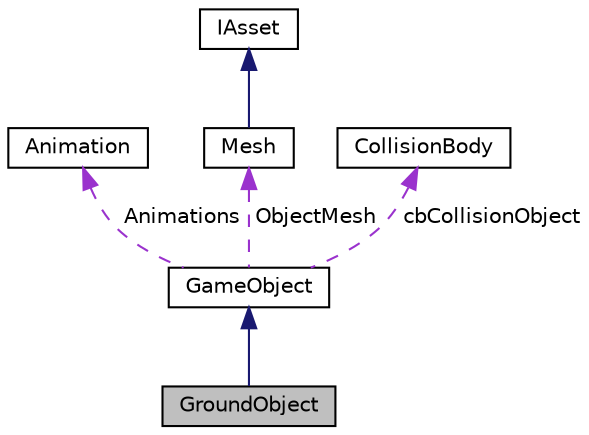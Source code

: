 digraph "GroundObject"
{
  edge [fontname="Helvetica",fontsize="10",labelfontname="Helvetica",labelfontsize="10"];
  node [fontname="Helvetica",fontsize="10",shape=record];
  Node1 [label="GroundObject",height=0.2,width=0.4,color="black", fillcolor="grey75", style="filled" fontcolor="black"];
  Node2 -> Node1 [dir="back",color="midnightblue",fontsize="10",style="solid",fontname="Helvetica"];
  Node2 [label="GameObject",height=0.2,width=0.4,color="black", fillcolor="white", style="filled",URL="$class_game_object.html",tooltip="Game object. "];
  Node3 -> Node2 [dir="back",color="darkorchid3",fontsize="10",style="dashed",label=" Animations" ,fontname="Helvetica"];
  Node3 [label="Animation",height=0.2,width=0.4,color="black", fillcolor="white", style="filled",URL="$class_animation.html",tooltip="Animation. "];
  Node4 -> Node2 [dir="back",color="darkorchid3",fontsize="10",style="dashed",label=" ObjectMesh" ,fontname="Helvetica"];
  Node4 [label="Mesh",height=0.2,width=0.4,color="black", fillcolor="white", style="filled",URL="$class_mesh.html",tooltip="Mesh. "];
  Node5 -> Node4 [dir="back",color="midnightblue",fontsize="10",style="solid",fontname="Helvetica"];
  Node5 [label="IAsset",height=0.2,width=0.4,color="black", fillcolor="white", style="filled",URL="$class_i_asset.html"];
  Node6 -> Node2 [dir="back",color="darkorchid3",fontsize="10",style="dashed",label=" cbCollisionObject" ,fontname="Helvetica"];
  Node6 [label="CollisionBody",height=0.2,width=0.4,color="black", fillcolor="white", style="filled",URL="$class_collision_body.html",tooltip="Collision body. "];
}
